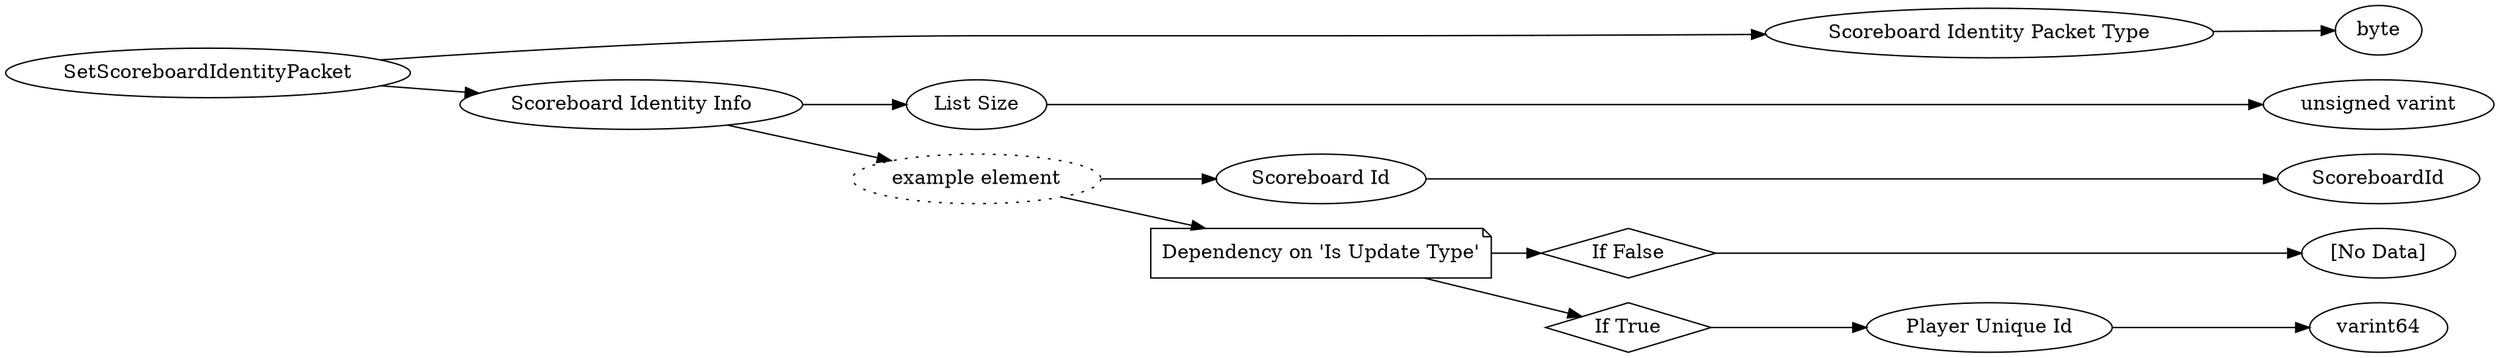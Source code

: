 digraph "SetScoreboardIdentityPacket" {
rankdir = LR
0
0 -> 1
1 -> 2
0 -> 3
3 -> 4
4 -> 5
3 -> 6
6 -> 7
7 -> 8
6 -> 9
9 -> 10
10 -> 11
9 -> 12
12 -> 13
13 -> 14

0 [label="SetScoreboardIdentityPacket",comment="name: \"SetScoreboardIdentityPacket\", typeName: \"\", id: 0, branchId: 112, recurseId: -1, attributes: 0, notes: \"\""];
1 [label="Scoreboard Identity Packet Type",comment="name: \"Scoreboard Identity Packet Type\", typeName: \"\", id: 1, branchId: 0, recurseId: -1, attributes: 0, notes: \"\""];
2 [label="byte",comment="name: \"byte\", typeName: \"\", id: 2, branchId: 0, recurseId: -1, attributes: 512, notes: \"\""];
3 [label="Scoreboard Identity Info",comment="name: \"Scoreboard Identity Info\", typeName: \"\", id: 3, branchId: 0, recurseId: -1, attributes: 8, notes: \"\""];
4 [label="List Size",comment="name: \"List Size\", typeName: \"\", id: 4, branchId: 0, recurseId: -1, attributes: 0, notes: \"\""];
5 [label="unsigned varint",comment="name: \"unsigned varint\", typeName: \"\", id: 5, branchId: 0, recurseId: -1, attributes: 512, notes: \"\""];
6 [label="example element",style=dotted,comment="name: \"example element\", typeName: \"\", id: 6, branchId: 0, recurseId: -1, attributes: 16, notes: \"\""];
7 [label="Scoreboard Id",comment="name: \"Scoreboard Id\", typeName: \"ScoreboardId\", id: 7, branchId: 0, recurseId: -1, attributes: 256, notes: \"\""];
8 [label="ScoreboardId",comment="name: \"ScoreboardId\", typeName: \"\", id: 8, branchId: 0, recurseId: -1, attributes: 512, notes: \"\""];
9 [label="Dependency on 'Is Update Type'",shape=note,comment="name: \"Dependency on 'Is Update Type'\", typeName: \"\", id: 9, branchId: 0, recurseId: -1, attributes: 2, notes: \"\""];
10 [label="If False",shape=diamond,comment="name: \"If False\", typeName: \"\", id: 10, branchId: 0, recurseId: -1, attributes: 4, notes: \"\""];
11 [label="[No Data]",comment="name: \"[No Data]\", typeName: \"\", id: 11, branchId: 0, recurseId: -1, attributes: 512, notes: \"\""];
12 [label="If True",shape=diamond,comment="name: \"If True\", typeName: \"\", id: 12, branchId: 1, recurseId: -1, attributes: 4, notes: \"\""];
13 [label="Player Unique Id",comment="name: \"Player Unique Id\", typeName: \"\", id: 13, branchId: 0, recurseId: -1, attributes: 0, notes: \"\""];
14 [label="varint64",comment="name: \"varint64\", typeName: \"\", id: 14, branchId: 0, recurseId: -1, attributes: 512, notes: \"\""];
{ rank = max;2;5;8;11;14}

}
